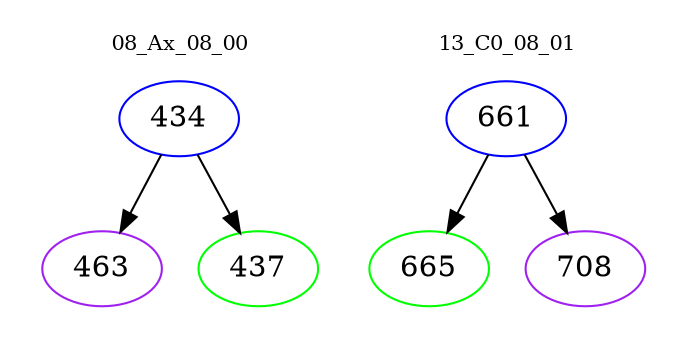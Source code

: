 digraph{
subgraph cluster_0 {
color = white
label = "08_Ax_08_00";
fontsize=10;
T0_434 [label="434", color="blue"]
T0_434 -> T0_463 [color="black"]
T0_463 [label="463", color="purple"]
T0_434 -> T0_437 [color="black"]
T0_437 [label="437", color="green"]
}
subgraph cluster_1 {
color = white
label = "13_C0_08_01";
fontsize=10;
T1_661 [label="661", color="blue"]
T1_661 -> T1_665 [color="black"]
T1_665 [label="665", color="green"]
T1_661 -> T1_708 [color="black"]
T1_708 [label="708", color="purple"]
}
}
